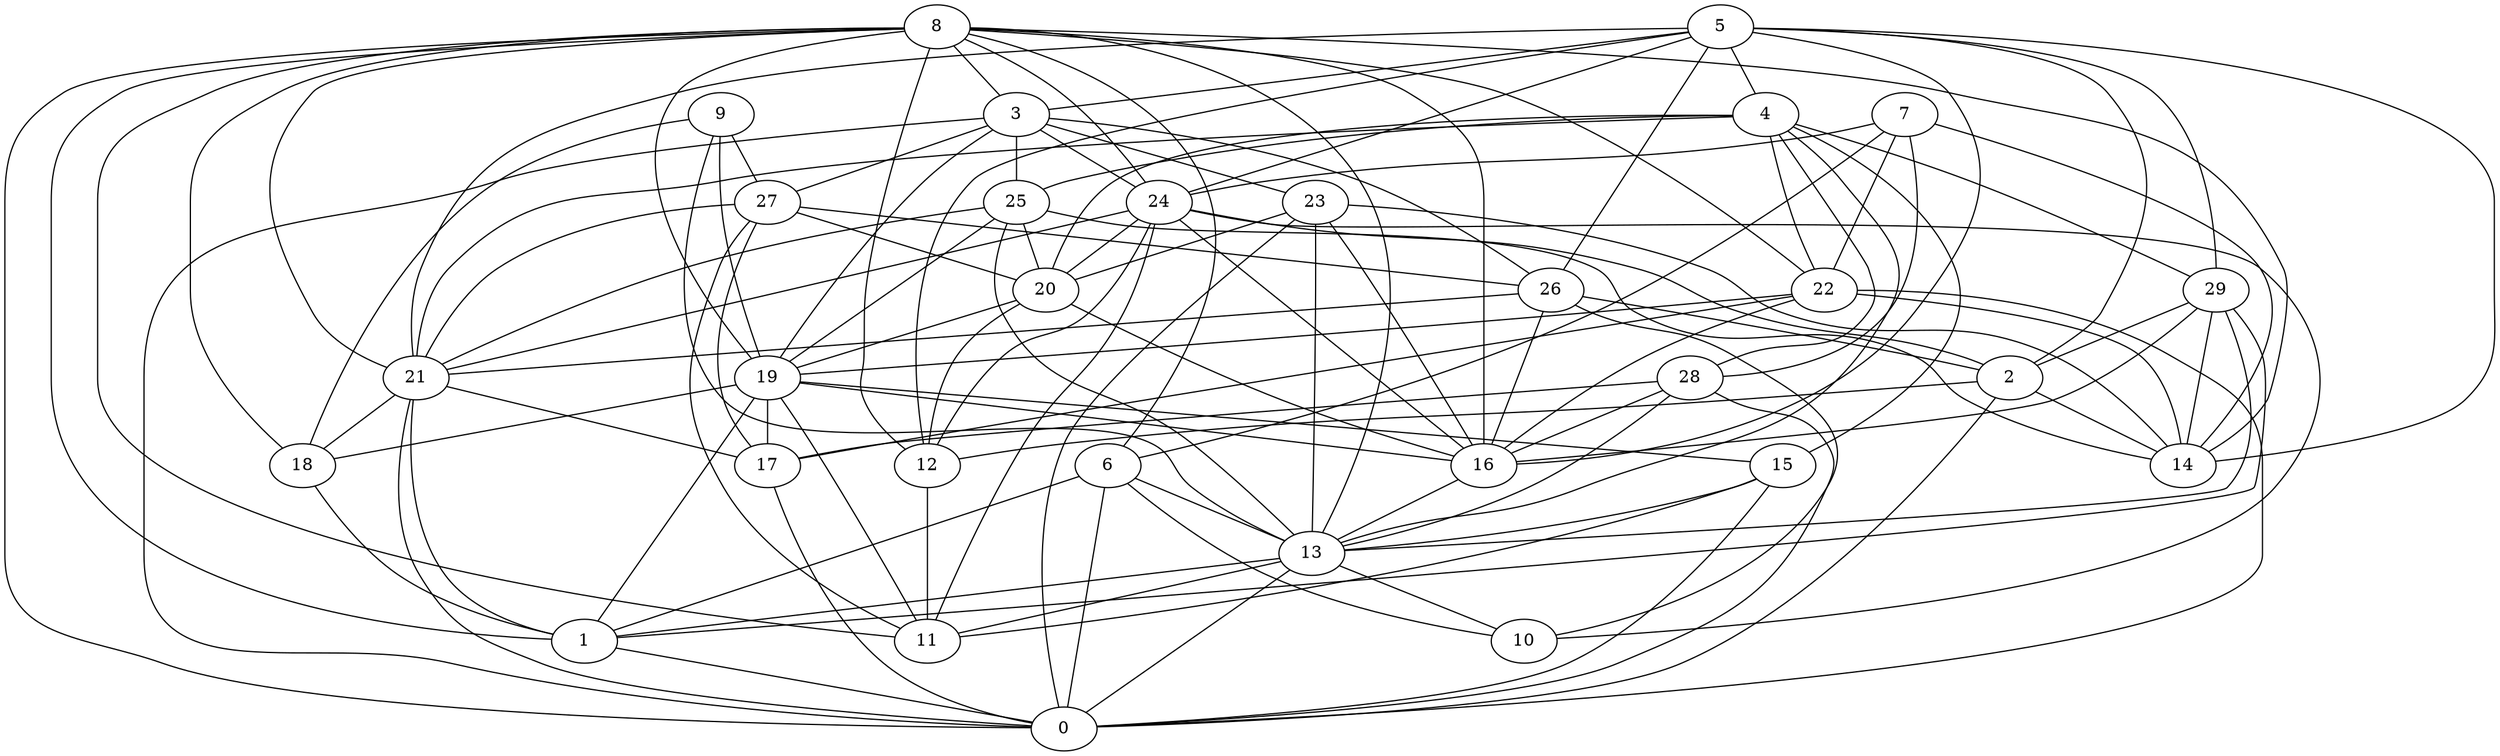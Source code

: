 digraph GG_graph {

subgraph G_graph {
edge [color = black]
"12" -> "11" [dir = none]
"1" -> "0" [dir = none]
"9" -> "13" [dir = none]
"9" -> "27" [dir = none]
"9" -> "18" [dir = none]
"22" -> "17" [dir = none]
"22" -> "14" [dir = none]
"22" -> "19" [dir = none]
"22" -> "0" [dir = none]
"22" -> "16" [dir = none]
"26" -> "21" [dir = none]
"19" -> "16" [dir = none]
"19" -> "11" [dir = none]
"19" -> "18" [dir = none]
"19" -> "1" [dir = none]
"19" -> "17" [dir = none]
"16" -> "13" [dir = none]
"6" -> "1" [dir = none]
"6" -> "10" [dir = none]
"6" -> "0" [dir = none]
"3" -> "23" [dir = none]
"3" -> "0" [dir = none]
"3" -> "24" [dir = none]
"3" -> "26" [dir = none]
"8" -> "11" [dir = none]
"8" -> "24" [dir = none]
"8" -> "0" [dir = none]
"8" -> "16" [dir = none]
"8" -> "14" [dir = none]
"8" -> "3" [dir = none]
"8" -> "1" [dir = none]
"8" -> "18" [dir = none]
"8" -> "6" [dir = none]
"5" -> "14" [dir = none]
"5" -> "26" [dir = none]
"5" -> "29" [dir = none]
"5" -> "4" [dir = none]
"5" -> "16" [dir = none]
"5" -> "21" [dir = none]
"5" -> "3" [dir = none]
"5" -> "12" [dir = none]
"18" -> "1" [dir = none]
"20" -> "16" [dir = none]
"24" -> "20" [dir = none]
"24" -> "10" [dir = none]
"24" -> "2" [dir = none]
"24" -> "16" [dir = none]
"24" -> "21" [dir = none]
"24" -> "11" [dir = none]
"4" -> "28" [dir = none]
"4" -> "25" [dir = none]
"4" -> "29" [dir = none]
"4" -> "15" [dir = none]
"4" -> "21" [dir = none]
"21" -> "1" [dir = none]
"21" -> "18" [dir = none]
"21" -> "0" [dir = none]
"21" -> "17" [dir = none]
"23" -> "20" [dir = none]
"23" -> "14" [dir = none]
"23" -> "0" [dir = none]
"2" -> "12" [dir = none]
"2" -> "0" [dir = none]
"2" -> "14" [dir = none]
"25" -> "20" [dir = none]
"25" -> "14" [dir = none]
"25" -> "21" [dir = none]
"27" -> "11" [dir = none]
"27" -> "17" [dir = none]
"27" -> "26" [dir = none]
"27" -> "20" [dir = none]
"7" -> "6" [dir = none]
"7" -> "14" [dir = none]
"7" -> "22" [dir = none]
"7" -> "28" [dir = none]
"17" -> "0" [dir = none]
"28" -> "0" [dir = none]
"28" -> "17" [dir = none]
"28" -> "13" [dir = none]
"13" -> "11" [dir = none]
"13" -> "0" [dir = none]
"13" -> "10" [dir = none]
"29" -> "2" [dir = none]
"29" -> "1" [dir = none]
"29" -> "13" [dir = none]
"15" -> "11" [dir = none]
"15" -> "13" [dir = none]
"5" -> "2" [dir = none]
"8" -> "12" [dir = none]
"20" -> "19" [dir = none]
"8" -> "22" [dir = none]
"20" -> "12" [dir = none]
"23" -> "13" [dir = none]
"25" -> "13" [dir = none]
"23" -> "16" [dir = none]
"7" -> "24" [dir = none]
"9" -> "19" [dir = none]
"24" -> "12" [dir = none]
"4" -> "20" [dir = none]
"13" -> "1" [dir = none]
"28" -> "16" [dir = none]
"5" -> "24" [dir = none]
"4" -> "13" [dir = none]
"26" -> "2" [dir = none]
"6" -> "13" [dir = none]
"19" -> "15" [dir = none]
"26" -> "10" [dir = none]
"4" -> "22" [dir = none]
"8" -> "19" [dir = none]
"27" -> "21" [dir = none]
"15" -> "0" [dir = none]
"3" -> "27" [dir = none]
"26" -> "16" [dir = none]
"3" -> "25" [dir = none]
"29" -> "16" [dir = none]
"25" -> "19" [dir = none]
"3" -> "19" [dir = none]
"29" -> "14" [dir = none]
"8" -> "21" [dir = none]
"8" -> "13" [dir = none]
}

}
